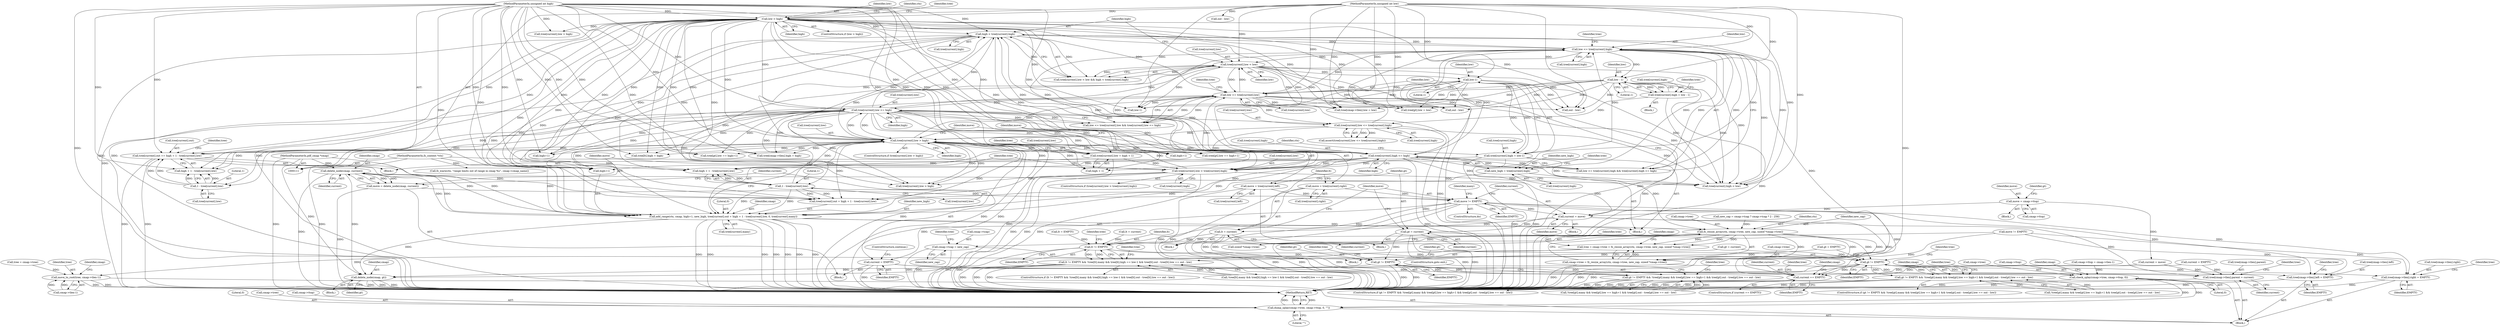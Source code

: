 digraph "0_ghostscript_71ceebcf56e682504da22c4035b39a2d451e8ffd@API" {
"1000222" [label="(Call,delete_node(cmap, current))"];
"1000303" [label="(Call,add_range(ctx, cmap, high+1, new_high, tree[current].out + high + 1 - tree[current].low, 0, tree[current].many))"];
"1000112" [label="(MethodParameterIn,fz_context *ctx)"];
"1000287" [label="(Call,new_high = tree[current].high)"];
"1000278" [label="(Call,high < tree[current].high)"];
"1000123" [label="(Call,low > high)"];
"1000114" [label="(MethodParameterIn,unsigned int low)"];
"1000115" [label="(MethodParameterIn,unsigned int high)"];
"1000175" [label="(Call,tree[current].low <= high)"];
"1000168" [label="(Call,low <= tree[current].low)"];
"1000300" [label="(Call,low-1)"];
"1000271" [label="(Call,tree[current].low < low)"];
"1000232" [label="(Call,low <= tree[current].high)"];
"1000257" [label="(Call,tree[current].low <= tree[current].high)"];
"1000247" [label="(Call,tree[current].high = low - 1)"];
"1000253" [label="(Call,low - 1)"];
"1000294" [label="(Call,tree[current].high = low-1)"];
"1000239" [label="(Call,tree[current].high <= high)"];
"1000332" [label="(Call,tree[current].low > high)"];
"1000208" [label="(Call,tree[current].low > tree[current].high)"];
"1000198" [label="(Call,tree[current].low = high + 1)"];
"1000318" [label="(Call,1 - tree[current].low)"];
"1000183" [label="(Call,tree[current].out += high + 1 - tree[current].low)"];
"1000191" [label="(Call,1 - tree[current].low)"];
"1000222" [label="(Call,delete_node(cmap, current))"];
"1000113" [label="(MethodParameterIn,pdf_cmap *cmap)"];
"1000163" [label="(Call,current = move)"];
"1000145" [label="(Call,move = cmap->ttop)"];
"1000362" [label="(Call,move != EMPTY)"];
"1000220" [label="(Call,move = delete_node(cmap, current))"];
"1000352" [label="(Call,move = tree[current].right)"];
"1000340" [label="(Call,move = tree[current].left)"];
"1000504" [label="(Call,delete_node(cmap, gt))"];
"1000593" [label="(Call,fz_resize_array(ctx, cmap->tree, new_cap, sizeof *cmap->tree))"];
"1000587" [label="(Call,tree = cmap->tree = fz_resize_array(ctx, cmap->tree, new_cap, sizeof *cmap->tree))"];
"1000726" [label="(Call,move_to_root(tree, cmap->tlen-1))"];
"1000589" [label="(Call,cmap->tree = fz_resize_array(ctx, cmap->tree, new_cap, sizeof *cmap->tree))"];
"1000744" [label="(Call,check_splay(cmap->tree, cmap->ttop, 0))"];
"1000752" [label="(Call,dump_splay(cmap->tree, cmap->ttop, 0, \"\"))"];
"1000604" [label="(Call,cmap->tcap = new_cap)"];
"1000347" [label="(Call,gt = current)"];
"1000457" [label="(Call,gt != EMPTY)"];
"1000456" [label="(Call,gt != EMPTY && !tree[gt].many && tree[gt].low == high+1 && tree[gt].out - tree[gt].low == out - low)"];
"1000510" [label="(Call,gt != EMPTY)"];
"1000509" [label="(Call,gt != EMPTY && !tree[gt].many && tree[gt].low == high+1 && tree[gt].out - tree[gt].low == out - low)"];
"1000645" [label="(Call,tree[cmap->tlen].left = EMPTY)"];
"1000654" [label="(Call,tree[cmap->tlen].right = EMPTY)"];
"1000677" [label="(Call,current == EMPTY)"];
"1000359" [label="(Call,lt = current)"];
"1000412" [label="(Call,lt != EMPTY)"];
"1000411" [label="(Call,lt != EMPTY && !tree[lt].many && tree[lt].high == low-1 && tree[lt].out - tree[lt].low == out - low)"];
"1000636" [label="(Call,tree[cmap->tlen].parent = current)"];
"1000225" [label="(Call,current = EMPTY)"];
"1000219" [label="(Block,)"];
"1000457" [label="(Call,gt != EMPTY)"];
"1000253" [label="(Call,low - 1)"];
"1000744" [label="(Call,check_splay(cmap->tree, cmap->ttop, 0))"];
"1000211" [label="(Identifier,tree)"];
"1000246" [label="(Block,)"];
"1000119" [label="(Block,)"];
"1000339" [label="(Block,)"];
"1000325" [label="(Literal,0)"];
"1000208" [label="(Call,tree[current].low > tree[current].high)"];
"1000609" [label="(Call,tree[cmap->tlen].low = low)"];
"1000646" [label="(Call,tree[cmap->tlen].left)"];
"1000608" [label="(Identifier,new_cap)"];
"1000756" [label="(Call,cmap->ttop)"];
"1000333" [label="(Call,tree[current].low)"];
"1000527" [label="(Call,high+1)"];
"1000224" [label="(Identifier,current)"];
"1000167" [label="(Call,low <= tree[current].low && tree[current].low <= high)"];
"1000263" [label="(Call,tree[current].high)"];
"1000201" [label="(Identifier,tree)"];
"1000134" [label="(Call,tree = cmap->tree)"];
"1000448" [label="(Call,tree[lt].high = high)"];
"1000678" [label="(Identifier,current)"];
"1000155" [label="(Call,lt = EMPTY)"];
"1000289" [label="(Call,tree[current].high)"];
"1000270" [label="(Call,tree[current].low < low && high < tree[current].high)"];
"1000645" [label="(Call,tree[cmap->tlen].left = EMPTY)"];
"1000588" [label="(Identifier,tree)"];
"1000302" [label="(Literal,1)"];
"1000124" [label="(Identifier,low)"];
"1000128" [label="(Identifier,ctx)"];
"1000209" [label="(Call,tree[current].low)"];
"1000575" [label="(Call,new_cap = cmap->tcap ? cmap->tcap * 2 : 256)"];
"1000612" [label="(Identifier,tree)"];
"1000458" [label="(Identifier,gt)"];
"1000332" [label="(Call,tree[current].low > high)"];
"1000677" [label="(Call,current == EMPTY)"];
"1000444" [label="(Call,out - low)"];
"1000272" [label="(Call,tree[current].low)"];
"1000231" [label="(Call,low <= tree[current].high && tree[current].high <= high)"];
"1000225" [label="(Call,current = EMPTY)"];
"1000285" [label="(Block,)"];
"1000331" [label="(ControlStructure,if (tree[current].low > high))"];
"1000342" [label="(Call,tree[current].left)"];
"1000361" [label="(Identifier,current)"];
"1000257" [label="(Call,tree[current].low <= tree[current].high)"];
"1000112" [label="(MethodParameterIn,fz_context *ctx)"];
"1000489" [label="(Call,out - low)"];
"1000338" [label="(Identifier,high)"];
"1000657" [label="(Identifier,tree)"];
"1000761" [label="(MethodReturn,RET)"];
"1000590" [label="(Call,cmap->tree)"];
"1000460" [label="(Call,!tree[gt].many && tree[gt].low == high+1 && tree[gt].out - tree[gt].low == out - low)"];
"1000151" [label="(Call,gt = EMPTY)"];
"1000306" [label="(Call,high+1)"];
"1000604" [label="(Call,cmap->tcap = new_cap)"];
"1000193" [label="(Call,tree[current].low)"];
"1000388" [label="(Call,gt = current)"];
"1000369" [label="(Call,current = move)"];
"1000297" [label="(Identifier,tree)"];
"1000690" [label="(Identifier,tree)"];
"1000760" [label="(Literal,\"\")"];
"1000169" [label="(Identifier,low)"];
"1000294" [label="(Call,tree[current].high = low-1)"];
"1000748" [label="(Call,cmap->ttop)"];
"1000451" [label="(Identifier,tree)"];
"1000125" [label="(Identifier,high)"];
"1000288" [label="(Identifier,new_high)"];
"1000637" [label="(Call,tree[cmap->tlen].parent)"];
"1000662" [label="(Identifier,EMPTY)"];
"1000589" [label="(Call,cmap->tree = fz_resize_array(ctx, cmap->tree, new_cap, sizeof *cmap->tree))"];
"1000115" [label="(MethodParameterIn,unsigned int high)"];
"1000568" [label="(Identifier,cmap)"];
"1000728" [label="(Call,cmap->tlen-1)"];
"1000226" [label="(Identifier,current)"];
"1000280" [label="(Call,tree[current].high)"];
"1000176" [label="(Call,tree[current].low)"];
"1000352" [label="(Call,move = tree[current].right)"];
"1000301" [label="(Identifier,low)"];
"1000287" [label="(Call,new_high = tree[current].high)"];
"1000754" [label="(Identifier,cmap)"];
"1000248" [label="(Call,tree[current].high)"];
"1000123" [label="(Call,low > high)"];
"1000354" [label="(Call,tree[current].right)"];
"1000549" [label="(Identifier,tree)"];
"1000184" [label="(Call,tree[current].out)"];
"1000507" [label="(ControlStructure,goto exit;)"];
"1000318" [label="(Call,1 - tree[current].low)"];
"1000727" [label="(Identifier,tree)"];
"1000351" [label="(Block,)"];
"1000513" [label="(Call,!tree[gt].many && tree[gt].low == high+1 && tree[gt].out - tree[gt].low == out - low)"];
"1000726" [label="(Call,move_to_root(tree, cmap->tlen-1))"];
"1000305" [label="(Identifier,cmap)"];
"1000353" [label="(Identifier,move)"];
"1000214" [label="(Call,tree[current].high)"];
"1000682" [label="(Identifier,cmap)"];
"1000464" [label="(Identifier,tree)"];
"1000335" [label="(Identifier,tree)"];
"1000255" [label="(Literal,1)"];
"1000183" [label="(Call,tree[current].out += high + 1 - tree[current].low)"];
"1000232" [label="(Call,low <= tree[current].high)"];
"1000687" [label="(Call,tree[current].low > high)"];
"1000113" [label="(MethodParameterIn,pdf_cmap *cmap)"];
"1000271" [label="(Call,tree[current].low < low)"];
"1000310" [label="(Call,tree[current].out + high + 1 - tree[current].low)"];
"1000594" [label="(Identifier,ctx)"];
"1000254" [label="(Identifier,low)"];
"1000512" [label="(Identifier,EMPTY)"];
"1000165" [label="(Identifier,move)"];
"1000468" [label="(Call,tree[gt].low == high+1)"];
"1000295" [label="(Call,tree[current].high)"];
"1000598" [label="(Identifier,new_cap)"];
"1000648" [label="(Identifier,tree)"];
"1000599" [label="(Call,sizeof *cmap->tree)"];
"1000300" [label="(Call,low-1)"];
"1000320" [label="(Call,tree[current].low)"];
"1000412" [label="(Call,lt != EMPTY)"];
"1000751" [label="(Literal,0)"];
"1000162" [label="(Block,)"];
"1000419" [label="(Identifier,tree)"];
"1000759" [label="(Literal,0)"];
"1000605" [label="(Call,cmap->tcap)"];
"1000363" [label="(Identifier,move)"];
"1000504" [label="(Call,delete_node(cmap, gt))"];
"1000606" [label="(Identifier,cmap)"];
"1000618" [label="(Call,tree[cmap->tlen].high = high)"];
"1000326" [label="(Call,tree[current].many)"];
"1000122" [label="(ControlStructure,if (low > high))"];
"1000247" [label="(Call,tree[current].high = low - 1)"];
"1000189" [label="(Call,high + 1 - tree[current].low)"];
"1000303" [label="(Call,add_range(ctx, cmap, high+1, new_high, tree[current].out + high + 1 - tree[current].low, 0, tree[current].many))"];
"1000240" [label="(Call,tree[current].high)"];
"1000735" [label="(Identifier,cmap)"];
"1000260" [label="(Identifier,tree)"];
"1000147" [label="(Call,cmap->ttop)"];
"1000414" [label="(Identifier,EMPTY)"];
"1000595" [label="(Call,cmap->tree)"];
"1000242" [label="(Identifier,tree)"];
"1000517" [label="(Identifier,tree)"];
"1000168" [label="(Call,low <= tree[current].low)"];
"1000456" [label="(Call,gt != EMPTY && !tree[gt].many && tree[gt].low == high+1 && tree[gt].out - tree[gt].low == out - low)"];
"1000222" [label="(Call,delete_node(cmap, current))"];
"1000373" [label="(Call,tree[current].low > high)"];
"1000474" [label="(Call,high+1)"];
"1000340" [label="(Call,move = tree[current].left)"];
"1000753" [label="(Call,cmap->tree)"];
"1000191" [label="(Call,1 - tree[current].low)"];
"1000506" [label="(Identifier,gt)"];
"1000227" [label="(Identifier,EMPTY)"];
"1000319" [label="(Literal,1)"];
"1000152" [label="(Identifier,gt)"];
"1000348" [label="(Identifier,gt)"];
"1000127" [label="(Call,fz_warn(ctx, \"range limits out of range in cmap %s\", cmap->cmap_name))"];
"1000204" [label="(Call,high + 1)"];
"1000164" [label="(Identifier,current)"];
"1000654" [label="(Call,tree[cmap->tlen].right = EMPTY)"];
"1000492" [label="(Block,)"];
"1000733" [label="(Call,cmap->ttop = cmap->tlen-1)"];
"1000708" [label="(Call,tree[current].high < low)"];
"1000360" [label="(Identifier,lt)"];
"1000239" [label="(Call,tree[current].high <= high)"];
"1000644" [label="(Identifier,current)"];
"1000221" [label="(Identifier,move)"];
"1000316" [label="(Call,high + 1 - tree[current].low)"];
"1000145" [label="(Call,move = cmap->ttop)"];
"1000347" [label="(Call,gt = current)"];
"1000505" [label="(Identifier,cmap)"];
"1000362" [label="(Call,move != EMPTY)"];
"1000745" [label="(Call,cmap->tree)"];
"1000573" [label="(Block,)"];
"1000459" [label="(Identifier,EMPTY)"];
"1000403" [label="(Call,move != EMPTY)"];
"1000199" [label="(Call,tree[current].low)"];
"1000341" [label="(Identifier,move)"];
"1000676" [label="(ControlStructure,if (current == EMPTY))"];
"1000175" [label="(Call,tree[current].low <= high)"];
"1000170" [label="(Call,tree[current].low)"];
"1000359" [label="(Call,lt = current)"];
"1000161" [label="(ControlStructure,do)"];
"1000562" [label="(Call,current = EMPTY)"];
"1000207" [label="(ControlStructure,if (tree[current].low > tree[current].high))"];
"1000510" [label="(Call,gt != EMPTY)"];
"1000163" [label="(Call,current = move)"];
"1000114" [label="(MethodParameterIn,unsigned int low)"];
"1000245" [label="(Identifier,high)"];
"1000636" [label="(Call,tree[cmap->tlen].parent = current)"];
"1000455" [label="(ControlStructure,if (gt != EMPTY && !tree[gt].many && tree[gt].low == high+1 && tree[gt].out - tree[gt].low == out - low))"];
"1000509" [label="(Call,gt != EMPTY && !tree[gt].many && tree[gt].low == high+1 && tree[gt].out - tree[gt].low == out - low)"];
"1000349" [label="(Identifier,current)"];
"1000408" [label="(Identifier,many)"];
"1000546" [label="(Call,tree[gt].low = low)"];
"1000400" [label="(Call,lt = current)"];
"1000258" [label="(Call,tree[current].low)"];
"1000511" [label="(Identifier,gt)"];
"1000364" [label="(Identifier,EMPTY)"];
"1000679" [label="(Identifier,EMPTY)"];
"1000143" [label="(Block,)"];
"1000256" [label="(Call,assert(tree[current].low <= tree[current].high))"];
"1000653" [label="(Identifier,EMPTY)"];
"1000413" [label="(Identifier,lt)"];
"1000411" [label="(Call,lt != EMPTY && !tree[lt].many && tree[lt].high == low-1 && tree[lt].out - tree[lt].low == out - low)"];
"1000593" [label="(Call,fz_resize_array(ctx, cmap->tree, new_cap, sizeof *cmap->tree))"];
"1000220" [label="(Call,move = delete_node(cmap, current))"];
"1000521" [label="(Call,tree[gt].low == high+1)"];
"1000496" [label="(Identifier,tree)"];
"1000655" [label="(Call,tree[cmap->tlen].right)"];
"1000542" [label="(Call,out - low)"];
"1000410" [label="(ControlStructure,if (lt != EMPTY && !tree[lt].many && tree[lt].high == low-1 && tree[lt].out - tree[lt].low == out - low))"];
"1000181" [label="(Identifier,high)"];
"1000135" [label="(Identifier,tree)"];
"1000198" [label="(Call,tree[current].low = high + 1)"];
"1000429" [label="(Call,low-1)"];
"1000233" [label="(Identifier,low)"];
"1000587" [label="(Call,tree = cmap->tree = fz_resize_array(ctx, cmap->tree, new_cap, sizeof *cmap->tree))"];
"1000304" [label="(Identifier,ctx)"];
"1000192" [label="(Literal,1)"];
"1000415" [label="(Call,!tree[lt].many && tree[lt].high == low-1 && tree[lt].out - tree[lt].low == out - low)"];
"1000228" [label="(ControlStructure,continue;)"];
"1000223" [label="(Identifier,cmap)"];
"1000178" [label="(Identifier,tree)"];
"1000278" [label="(Call,high < tree[current].high)"];
"1000234" [label="(Call,tree[current].high)"];
"1000182" [label="(Block,)"];
"1000666" [label="(Identifier,tree)"];
"1000508" [label="(ControlStructure,if (gt != EMPTY && !tree[gt].many && tree[gt].low == high+1 && tree[gt].out - tree[gt].low == out - low))"];
"1000279" [label="(Identifier,high)"];
"1000146" [label="(Identifier,move)"];
"1000752" [label="(Call,dump_splay(cmap->tree, cmap->ttop, 0, \"\"))"];
"1000277" [label="(Identifier,low)"];
"1000309" [label="(Identifier,new_high)"];
"1000222" -> "1000220"  [label="AST: "];
"1000222" -> "1000224"  [label="CFG: "];
"1000223" -> "1000222"  [label="AST: "];
"1000224" -> "1000222"  [label="AST: "];
"1000220" -> "1000222"  [label="CFG: "];
"1000222" -> "1000761"  [label="DDG: "];
"1000222" -> "1000220"  [label="DDG: "];
"1000222" -> "1000220"  [label="DDG: "];
"1000303" -> "1000222"  [label="DDG: "];
"1000113" -> "1000222"  [label="DDG: "];
"1000163" -> "1000222"  [label="DDG: "];
"1000222" -> "1000303"  [label="DDG: "];
"1000222" -> "1000504"  [label="DDG: "];
"1000303" -> "1000285"  [label="AST: "];
"1000303" -> "1000326"  [label="CFG: "];
"1000304" -> "1000303"  [label="AST: "];
"1000305" -> "1000303"  [label="AST: "];
"1000306" -> "1000303"  [label="AST: "];
"1000309" -> "1000303"  [label="AST: "];
"1000310" -> "1000303"  [label="AST: "];
"1000325" -> "1000303"  [label="AST: "];
"1000326" -> "1000303"  [label="AST: "];
"1000335" -> "1000303"  [label="CFG: "];
"1000303" -> "1000761"  [label="DDG: "];
"1000303" -> "1000761"  [label="DDG: "];
"1000303" -> "1000761"  [label="DDG: "];
"1000303" -> "1000761"  [label="DDG: "];
"1000303" -> "1000761"  [label="DDG: "];
"1000303" -> "1000761"  [label="DDG: "];
"1000303" -> "1000761"  [label="DDG: "];
"1000112" -> "1000303"  [label="DDG: "];
"1000287" -> "1000303"  [label="DDG: "];
"1000183" -> "1000303"  [label="DDG: "];
"1000115" -> "1000303"  [label="DDG: "];
"1000123" -> "1000303"  [label="DDG: "];
"1000175" -> "1000303"  [label="DDG: "];
"1000278" -> "1000303"  [label="DDG: "];
"1000332" -> "1000303"  [label="DDG: "];
"1000239" -> "1000303"  [label="DDG: "];
"1000318" -> "1000303"  [label="DDG: "];
"1000318" -> "1000303"  [label="DDG: "];
"1000113" -> "1000303"  [label="DDG: "];
"1000303" -> "1000504"  [label="DDG: "];
"1000303" -> "1000593"  [label="DDG: "];
"1000112" -> "1000111"  [label="AST: "];
"1000112" -> "1000761"  [label="DDG: "];
"1000112" -> "1000127"  [label="DDG: "];
"1000112" -> "1000593"  [label="DDG: "];
"1000287" -> "1000285"  [label="AST: "];
"1000287" -> "1000289"  [label="CFG: "];
"1000288" -> "1000287"  [label="AST: "];
"1000289" -> "1000287"  [label="AST: "];
"1000297" -> "1000287"  [label="CFG: "];
"1000278" -> "1000287"  [label="DDG: "];
"1000239" -> "1000287"  [label="DDG: "];
"1000232" -> "1000287"  [label="DDG: "];
"1000278" -> "1000270"  [label="AST: "];
"1000278" -> "1000280"  [label="CFG: "];
"1000279" -> "1000278"  [label="AST: "];
"1000280" -> "1000278"  [label="AST: "];
"1000270" -> "1000278"  [label="CFG: "];
"1000278" -> "1000761"  [label="DDG: "];
"1000278" -> "1000208"  [label="DDG: "];
"1000278" -> "1000232"  [label="DDG: "];
"1000278" -> "1000270"  [label="DDG: "];
"1000278" -> "1000270"  [label="DDG: "];
"1000123" -> "1000278"  [label="DDG: "];
"1000175" -> "1000278"  [label="DDG: "];
"1000332" -> "1000278"  [label="DDG: "];
"1000239" -> "1000278"  [label="DDG: "];
"1000239" -> "1000278"  [label="DDG: "];
"1000115" -> "1000278"  [label="DDG: "];
"1000232" -> "1000278"  [label="DDG: "];
"1000278" -> "1000306"  [label="DDG: "];
"1000278" -> "1000310"  [label="DDG: "];
"1000278" -> "1000316"  [label="DDG: "];
"1000278" -> "1000332"  [label="DDG: "];
"1000278" -> "1000708"  [label="DDG: "];
"1000123" -> "1000122"  [label="AST: "];
"1000123" -> "1000125"  [label="CFG: "];
"1000124" -> "1000123"  [label="AST: "];
"1000125" -> "1000123"  [label="AST: "];
"1000128" -> "1000123"  [label="CFG: "];
"1000135" -> "1000123"  [label="CFG: "];
"1000123" -> "1000761"  [label="DDG: "];
"1000123" -> "1000761"  [label="DDG: "];
"1000123" -> "1000761"  [label="DDG: "];
"1000114" -> "1000123"  [label="DDG: "];
"1000115" -> "1000123"  [label="DDG: "];
"1000123" -> "1000168"  [label="DDG: "];
"1000123" -> "1000175"  [label="DDG: "];
"1000123" -> "1000183"  [label="DDG: "];
"1000123" -> "1000189"  [label="DDG: "];
"1000123" -> "1000198"  [label="DDG: "];
"1000123" -> "1000204"  [label="DDG: "];
"1000123" -> "1000239"  [label="DDG: "];
"1000123" -> "1000306"  [label="DDG: "];
"1000123" -> "1000310"  [label="DDG: "];
"1000123" -> "1000316"  [label="DDG: "];
"1000123" -> "1000332"  [label="DDG: "];
"1000123" -> "1000373"  [label="DDG: "];
"1000123" -> "1000429"  [label="DDG: "];
"1000123" -> "1000448"  [label="DDG: "];
"1000123" -> "1000468"  [label="DDG: "];
"1000123" -> "1000474"  [label="DDG: "];
"1000123" -> "1000489"  [label="DDG: "];
"1000123" -> "1000521"  [label="DDG: "];
"1000123" -> "1000527"  [label="DDG: "];
"1000123" -> "1000542"  [label="DDG: "];
"1000123" -> "1000546"  [label="DDG: "];
"1000123" -> "1000609"  [label="DDG: "];
"1000123" -> "1000618"  [label="DDG: "];
"1000123" -> "1000687"  [label="DDG: "];
"1000123" -> "1000708"  [label="DDG: "];
"1000114" -> "1000111"  [label="AST: "];
"1000114" -> "1000761"  [label="DDG: "];
"1000114" -> "1000168"  [label="DDG: "];
"1000114" -> "1000232"  [label="DDG: "];
"1000114" -> "1000253"  [label="DDG: "];
"1000114" -> "1000271"  [label="DDG: "];
"1000114" -> "1000300"  [label="DDG: "];
"1000114" -> "1000429"  [label="DDG: "];
"1000114" -> "1000444"  [label="DDG: "];
"1000114" -> "1000489"  [label="DDG: "];
"1000114" -> "1000542"  [label="DDG: "];
"1000114" -> "1000546"  [label="DDG: "];
"1000114" -> "1000609"  [label="DDG: "];
"1000114" -> "1000708"  [label="DDG: "];
"1000115" -> "1000111"  [label="AST: "];
"1000115" -> "1000761"  [label="DDG: "];
"1000115" -> "1000175"  [label="DDG: "];
"1000115" -> "1000183"  [label="DDG: "];
"1000115" -> "1000189"  [label="DDG: "];
"1000115" -> "1000198"  [label="DDG: "];
"1000115" -> "1000204"  [label="DDG: "];
"1000115" -> "1000239"  [label="DDG: "];
"1000115" -> "1000306"  [label="DDG: "];
"1000115" -> "1000310"  [label="DDG: "];
"1000115" -> "1000316"  [label="DDG: "];
"1000115" -> "1000332"  [label="DDG: "];
"1000115" -> "1000373"  [label="DDG: "];
"1000115" -> "1000448"  [label="DDG: "];
"1000115" -> "1000468"  [label="DDG: "];
"1000115" -> "1000474"  [label="DDG: "];
"1000115" -> "1000521"  [label="DDG: "];
"1000115" -> "1000527"  [label="DDG: "];
"1000115" -> "1000618"  [label="DDG: "];
"1000115" -> "1000687"  [label="DDG: "];
"1000175" -> "1000167"  [label="AST: "];
"1000175" -> "1000181"  [label="CFG: "];
"1000176" -> "1000175"  [label="AST: "];
"1000181" -> "1000175"  [label="AST: "];
"1000167" -> "1000175"  [label="CFG: "];
"1000175" -> "1000167"  [label="DDG: "];
"1000175" -> "1000167"  [label="DDG: "];
"1000168" -> "1000175"  [label="DDG: "];
"1000332" -> "1000175"  [label="DDG: "];
"1000175" -> "1000183"  [label="DDG: "];
"1000175" -> "1000189"  [label="DDG: "];
"1000175" -> "1000191"  [label="DDG: "];
"1000175" -> "1000198"  [label="DDG: "];
"1000175" -> "1000204"  [label="DDG: "];
"1000175" -> "1000239"  [label="DDG: "];
"1000175" -> "1000257"  [label="DDG: "];
"1000175" -> "1000271"  [label="DDG: "];
"1000175" -> "1000306"  [label="DDG: "];
"1000175" -> "1000310"  [label="DDG: "];
"1000175" -> "1000316"  [label="DDG: "];
"1000175" -> "1000332"  [label="DDG: "];
"1000175" -> "1000448"  [label="DDG: "];
"1000175" -> "1000468"  [label="DDG: "];
"1000175" -> "1000474"  [label="DDG: "];
"1000175" -> "1000521"  [label="DDG: "];
"1000175" -> "1000527"  [label="DDG: "];
"1000175" -> "1000618"  [label="DDG: "];
"1000175" -> "1000687"  [label="DDG: "];
"1000168" -> "1000167"  [label="AST: "];
"1000168" -> "1000170"  [label="CFG: "];
"1000169" -> "1000168"  [label="AST: "];
"1000170" -> "1000168"  [label="AST: "];
"1000178" -> "1000168"  [label="CFG: "];
"1000167" -> "1000168"  [label="CFG: "];
"1000168" -> "1000761"  [label="DDG: "];
"1000168" -> "1000167"  [label="DDG: "];
"1000168" -> "1000167"  [label="DDG: "];
"1000300" -> "1000168"  [label="DDG: "];
"1000271" -> "1000168"  [label="DDG: "];
"1000253" -> "1000168"  [label="DDG: "];
"1000332" -> "1000168"  [label="DDG: "];
"1000208" -> "1000168"  [label="DDG: "];
"1000168" -> "1000191"  [label="DDG: "];
"1000168" -> "1000232"  [label="DDG: "];
"1000168" -> "1000257"  [label="DDG: "];
"1000168" -> "1000271"  [label="DDG: "];
"1000168" -> "1000429"  [label="DDG: "];
"1000168" -> "1000489"  [label="DDG: "];
"1000168" -> "1000542"  [label="DDG: "];
"1000168" -> "1000546"  [label="DDG: "];
"1000168" -> "1000609"  [label="DDG: "];
"1000168" -> "1000708"  [label="DDG: "];
"1000300" -> "1000294"  [label="AST: "];
"1000300" -> "1000302"  [label="CFG: "];
"1000301" -> "1000300"  [label="AST: "];
"1000302" -> "1000300"  [label="AST: "];
"1000294" -> "1000300"  [label="CFG: "];
"1000300" -> "1000761"  [label="DDG: "];
"1000300" -> "1000294"  [label="DDG: "];
"1000300" -> "1000294"  [label="DDG: "];
"1000271" -> "1000300"  [label="DDG: "];
"1000300" -> "1000429"  [label="DDG: "];
"1000300" -> "1000489"  [label="DDG: "];
"1000300" -> "1000542"  [label="DDG: "];
"1000300" -> "1000546"  [label="DDG: "];
"1000300" -> "1000609"  [label="DDG: "];
"1000300" -> "1000708"  [label="DDG: "];
"1000271" -> "1000270"  [label="AST: "];
"1000271" -> "1000277"  [label="CFG: "];
"1000272" -> "1000271"  [label="AST: "];
"1000277" -> "1000271"  [label="AST: "];
"1000279" -> "1000271"  [label="CFG: "];
"1000270" -> "1000271"  [label="CFG: "];
"1000271" -> "1000761"  [label="DDG: "];
"1000271" -> "1000270"  [label="DDG: "];
"1000271" -> "1000270"  [label="DDG: "];
"1000232" -> "1000271"  [label="DDG: "];
"1000271" -> "1000318"  [label="DDG: "];
"1000271" -> "1000332"  [label="DDG: "];
"1000271" -> "1000429"  [label="DDG: "];
"1000271" -> "1000489"  [label="DDG: "];
"1000271" -> "1000542"  [label="DDG: "];
"1000271" -> "1000546"  [label="DDG: "];
"1000271" -> "1000609"  [label="DDG: "];
"1000271" -> "1000708"  [label="DDG: "];
"1000232" -> "1000231"  [label="AST: "];
"1000232" -> "1000234"  [label="CFG: "];
"1000233" -> "1000232"  [label="AST: "];
"1000234" -> "1000232"  [label="AST: "];
"1000242" -> "1000232"  [label="CFG: "];
"1000231" -> "1000232"  [label="CFG: "];
"1000232" -> "1000761"  [label="DDG: "];
"1000232" -> "1000208"  [label="DDG: "];
"1000232" -> "1000231"  [label="DDG: "];
"1000232" -> "1000231"  [label="DDG: "];
"1000257" -> "1000232"  [label="DDG: "];
"1000294" -> "1000232"  [label="DDG: "];
"1000239" -> "1000232"  [label="DDG: "];
"1000208" -> "1000232"  [label="DDG: "];
"1000232" -> "1000239"  [label="DDG: "];
"1000232" -> "1000253"  [label="DDG: "];
"1000232" -> "1000708"  [label="DDG: "];
"1000257" -> "1000256"  [label="AST: "];
"1000257" -> "1000263"  [label="CFG: "];
"1000258" -> "1000257"  [label="AST: "];
"1000263" -> "1000257"  [label="AST: "];
"1000256" -> "1000257"  [label="CFG: "];
"1000257" -> "1000761"  [label="DDG: "];
"1000257" -> "1000208"  [label="DDG: "];
"1000257" -> "1000256"  [label="DDG: "];
"1000257" -> "1000256"  [label="DDG: "];
"1000247" -> "1000257"  [label="DDG: "];
"1000257" -> "1000332"  [label="DDG: "];
"1000257" -> "1000708"  [label="DDG: "];
"1000247" -> "1000246"  [label="AST: "];
"1000247" -> "1000253"  [label="CFG: "];
"1000248" -> "1000247"  [label="AST: "];
"1000253" -> "1000247"  [label="AST: "];
"1000260" -> "1000247"  [label="CFG: "];
"1000247" -> "1000761"  [label="DDG: "];
"1000253" -> "1000247"  [label="DDG: "];
"1000253" -> "1000247"  [label="DDG: "];
"1000253" -> "1000255"  [label="CFG: "];
"1000254" -> "1000253"  [label="AST: "];
"1000255" -> "1000253"  [label="AST: "];
"1000253" -> "1000761"  [label="DDG: "];
"1000253" -> "1000429"  [label="DDG: "];
"1000253" -> "1000489"  [label="DDG: "];
"1000253" -> "1000542"  [label="DDG: "];
"1000253" -> "1000546"  [label="DDG: "];
"1000253" -> "1000609"  [label="DDG: "];
"1000253" -> "1000708"  [label="DDG: "];
"1000294" -> "1000285"  [label="AST: "];
"1000295" -> "1000294"  [label="AST: "];
"1000304" -> "1000294"  [label="CFG: "];
"1000294" -> "1000761"  [label="DDG: "];
"1000294" -> "1000761"  [label="DDG: "];
"1000294" -> "1000208"  [label="DDG: "];
"1000294" -> "1000708"  [label="DDG: "];
"1000239" -> "1000231"  [label="AST: "];
"1000239" -> "1000245"  [label="CFG: "];
"1000240" -> "1000239"  [label="AST: "];
"1000245" -> "1000239"  [label="AST: "];
"1000231" -> "1000239"  [label="CFG: "];
"1000239" -> "1000761"  [label="DDG: "];
"1000239" -> "1000208"  [label="DDG: "];
"1000239" -> "1000231"  [label="DDG: "];
"1000239" -> "1000231"  [label="DDG: "];
"1000332" -> "1000239"  [label="DDG: "];
"1000239" -> "1000306"  [label="DDG: "];
"1000239" -> "1000310"  [label="DDG: "];
"1000239" -> "1000316"  [label="DDG: "];
"1000239" -> "1000332"  [label="DDG: "];
"1000239" -> "1000708"  [label="DDG: "];
"1000332" -> "1000331"  [label="AST: "];
"1000332" -> "1000338"  [label="CFG: "];
"1000333" -> "1000332"  [label="AST: "];
"1000338" -> "1000332"  [label="AST: "];
"1000341" -> "1000332"  [label="CFG: "];
"1000353" -> "1000332"  [label="CFG: "];
"1000332" -> "1000761"  [label="DDG: "];
"1000332" -> "1000761"  [label="DDG: "];
"1000332" -> "1000761"  [label="DDG: "];
"1000332" -> "1000183"  [label="DDG: "];
"1000332" -> "1000189"  [label="DDG: "];
"1000332" -> "1000198"  [label="DDG: "];
"1000332" -> "1000204"  [label="DDG: "];
"1000332" -> "1000306"  [label="DDG: "];
"1000332" -> "1000310"  [label="DDG: "];
"1000332" -> "1000316"  [label="DDG: "];
"1000208" -> "1000332"  [label="DDG: "];
"1000318" -> "1000332"  [label="DDG: "];
"1000332" -> "1000448"  [label="DDG: "];
"1000332" -> "1000468"  [label="DDG: "];
"1000332" -> "1000474"  [label="DDG: "];
"1000332" -> "1000521"  [label="DDG: "];
"1000332" -> "1000527"  [label="DDG: "];
"1000332" -> "1000618"  [label="DDG: "];
"1000332" -> "1000687"  [label="DDG: "];
"1000332" -> "1000687"  [label="DDG: "];
"1000208" -> "1000207"  [label="AST: "];
"1000208" -> "1000214"  [label="CFG: "];
"1000209" -> "1000208"  [label="AST: "];
"1000214" -> "1000208"  [label="AST: "];
"1000221" -> "1000208"  [label="CFG: "];
"1000335" -> "1000208"  [label="CFG: "];
"1000208" -> "1000761"  [label="DDG: "];
"1000208" -> "1000761"  [label="DDG: "];
"1000208" -> "1000761"  [label="DDG: "];
"1000198" -> "1000208"  [label="DDG: "];
"1000208" -> "1000687"  [label="DDG: "];
"1000208" -> "1000708"  [label="DDG: "];
"1000198" -> "1000182"  [label="AST: "];
"1000198" -> "1000204"  [label="CFG: "];
"1000199" -> "1000198"  [label="AST: "];
"1000204" -> "1000198"  [label="AST: "];
"1000211" -> "1000198"  [label="CFG: "];
"1000198" -> "1000761"  [label="DDG: "];
"1000318" -> "1000316"  [label="AST: "];
"1000318" -> "1000320"  [label="CFG: "];
"1000319" -> "1000318"  [label="AST: "];
"1000320" -> "1000318"  [label="AST: "];
"1000316" -> "1000318"  [label="CFG: "];
"1000318" -> "1000310"  [label="DDG: "];
"1000318" -> "1000310"  [label="DDG: "];
"1000318" -> "1000316"  [label="DDG: "];
"1000318" -> "1000316"  [label="DDG: "];
"1000183" -> "1000182"  [label="AST: "];
"1000183" -> "1000189"  [label="CFG: "];
"1000184" -> "1000183"  [label="AST: "];
"1000189" -> "1000183"  [label="AST: "];
"1000201" -> "1000183"  [label="CFG: "];
"1000183" -> "1000761"  [label="DDG: "];
"1000183" -> "1000761"  [label="DDG: "];
"1000191" -> "1000183"  [label="DDG: "];
"1000191" -> "1000183"  [label="DDG: "];
"1000183" -> "1000310"  [label="DDG: "];
"1000191" -> "1000189"  [label="AST: "];
"1000191" -> "1000193"  [label="CFG: "];
"1000192" -> "1000191"  [label="AST: "];
"1000193" -> "1000191"  [label="AST: "];
"1000189" -> "1000191"  [label="CFG: "];
"1000191" -> "1000189"  [label="DDG: "];
"1000191" -> "1000189"  [label="DDG: "];
"1000113" -> "1000111"  [label="AST: "];
"1000113" -> "1000761"  [label="DDG: "];
"1000113" -> "1000504"  [label="DDG: "];
"1000163" -> "1000162"  [label="AST: "];
"1000163" -> "1000165"  [label="CFG: "];
"1000164" -> "1000163"  [label="AST: "];
"1000165" -> "1000163"  [label="AST: "];
"1000169" -> "1000163"  [label="CFG: "];
"1000145" -> "1000163"  [label="DDG: "];
"1000362" -> "1000163"  [label="DDG: "];
"1000163" -> "1000347"  [label="DDG: "];
"1000163" -> "1000359"  [label="DDG: "];
"1000163" -> "1000636"  [label="DDG: "];
"1000163" -> "1000677"  [label="DDG: "];
"1000145" -> "1000143"  [label="AST: "];
"1000145" -> "1000147"  [label="CFG: "];
"1000146" -> "1000145"  [label="AST: "];
"1000147" -> "1000145"  [label="AST: "];
"1000152" -> "1000145"  [label="CFG: "];
"1000145" -> "1000369"  [label="DDG: "];
"1000362" -> "1000161"  [label="AST: "];
"1000362" -> "1000364"  [label="CFG: "];
"1000363" -> "1000362"  [label="AST: "];
"1000364" -> "1000362"  [label="AST: "];
"1000164" -> "1000362"  [label="CFG: "];
"1000408" -> "1000362"  [label="CFG: "];
"1000362" -> "1000761"  [label="DDG: "];
"1000362" -> "1000761"  [label="DDG: "];
"1000362" -> "1000225"  [label="DDG: "];
"1000220" -> "1000362"  [label="DDG: "];
"1000352" -> "1000362"  [label="DDG: "];
"1000340" -> "1000362"  [label="DDG: "];
"1000362" -> "1000412"  [label="DDG: "];
"1000362" -> "1000645"  [label="DDG: "];
"1000362" -> "1000654"  [label="DDG: "];
"1000362" -> "1000677"  [label="DDG: "];
"1000220" -> "1000219"  [label="AST: "];
"1000221" -> "1000220"  [label="AST: "];
"1000226" -> "1000220"  [label="CFG: "];
"1000220" -> "1000761"  [label="DDG: "];
"1000352" -> "1000351"  [label="AST: "];
"1000352" -> "1000354"  [label="CFG: "];
"1000353" -> "1000352"  [label="AST: "];
"1000354" -> "1000352"  [label="AST: "];
"1000360" -> "1000352"  [label="CFG: "];
"1000352" -> "1000761"  [label="DDG: "];
"1000340" -> "1000339"  [label="AST: "];
"1000340" -> "1000342"  [label="CFG: "];
"1000341" -> "1000340"  [label="AST: "];
"1000342" -> "1000340"  [label="AST: "];
"1000348" -> "1000340"  [label="CFG: "];
"1000340" -> "1000761"  [label="DDG: "];
"1000504" -> "1000492"  [label="AST: "];
"1000504" -> "1000506"  [label="CFG: "];
"1000505" -> "1000504"  [label="AST: "];
"1000506" -> "1000504"  [label="AST: "];
"1000507" -> "1000504"  [label="CFG: "];
"1000504" -> "1000761"  [label="DDG: "];
"1000504" -> "1000761"  [label="DDG: "];
"1000504" -> "1000761"  [label="DDG: "];
"1000457" -> "1000504"  [label="DDG: "];
"1000593" -> "1000589"  [label="AST: "];
"1000593" -> "1000599"  [label="CFG: "];
"1000594" -> "1000593"  [label="AST: "];
"1000595" -> "1000593"  [label="AST: "];
"1000598" -> "1000593"  [label="AST: "];
"1000599" -> "1000593"  [label="AST: "];
"1000589" -> "1000593"  [label="CFG: "];
"1000593" -> "1000761"  [label="DDG: "];
"1000593" -> "1000587"  [label="DDG: "];
"1000593" -> "1000587"  [label="DDG: "];
"1000593" -> "1000587"  [label="DDG: "];
"1000593" -> "1000589"  [label="DDG: "];
"1000593" -> "1000589"  [label="DDG: "];
"1000593" -> "1000589"  [label="DDG: "];
"1000575" -> "1000593"  [label="DDG: "];
"1000593" -> "1000604"  [label="DDG: "];
"1000587" -> "1000573"  [label="AST: "];
"1000587" -> "1000589"  [label="CFG: "];
"1000588" -> "1000587"  [label="AST: "];
"1000589" -> "1000587"  [label="AST: "];
"1000606" -> "1000587"  [label="CFG: "];
"1000589" -> "1000587"  [label="DDG: "];
"1000587" -> "1000726"  [label="DDG: "];
"1000726" -> "1000119"  [label="AST: "];
"1000726" -> "1000728"  [label="CFG: "];
"1000727" -> "1000726"  [label="AST: "];
"1000728" -> "1000726"  [label="AST: "];
"1000735" -> "1000726"  [label="CFG: "];
"1000726" -> "1000761"  [label="DDG: "];
"1000726" -> "1000761"  [label="DDG: "];
"1000134" -> "1000726"  [label="DDG: "];
"1000728" -> "1000726"  [label="DDG: "];
"1000728" -> "1000726"  [label="DDG: "];
"1000590" -> "1000589"  [label="AST: "];
"1000589" -> "1000761"  [label="DDG: "];
"1000589" -> "1000744"  [label="DDG: "];
"1000744" -> "1000119"  [label="AST: "];
"1000744" -> "1000751"  [label="CFG: "];
"1000745" -> "1000744"  [label="AST: "];
"1000748" -> "1000744"  [label="AST: "];
"1000751" -> "1000744"  [label="AST: "];
"1000754" -> "1000744"  [label="CFG: "];
"1000744" -> "1000761"  [label="DDG: "];
"1000733" -> "1000744"  [label="DDG: "];
"1000744" -> "1000752"  [label="DDG: "];
"1000744" -> "1000752"  [label="DDG: "];
"1000752" -> "1000119"  [label="AST: "];
"1000752" -> "1000760"  [label="CFG: "];
"1000753" -> "1000752"  [label="AST: "];
"1000756" -> "1000752"  [label="AST: "];
"1000759" -> "1000752"  [label="AST: "];
"1000760" -> "1000752"  [label="AST: "];
"1000761" -> "1000752"  [label="CFG: "];
"1000752" -> "1000761"  [label="DDG: "];
"1000752" -> "1000761"  [label="DDG: "];
"1000752" -> "1000761"  [label="DDG: "];
"1000604" -> "1000573"  [label="AST: "];
"1000604" -> "1000608"  [label="CFG: "];
"1000605" -> "1000604"  [label="AST: "];
"1000608" -> "1000604"  [label="AST: "];
"1000612" -> "1000604"  [label="CFG: "];
"1000604" -> "1000761"  [label="DDG: "];
"1000604" -> "1000761"  [label="DDG: "];
"1000347" -> "1000339"  [label="AST: "];
"1000347" -> "1000349"  [label="CFG: "];
"1000348" -> "1000347"  [label="AST: "];
"1000349" -> "1000347"  [label="AST: "];
"1000363" -> "1000347"  [label="CFG: "];
"1000347" -> "1000761"  [label="DDG: "];
"1000347" -> "1000761"  [label="DDG: "];
"1000347" -> "1000457"  [label="DDG: "];
"1000347" -> "1000510"  [label="DDG: "];
"1000457" -> "1000456"  [label="AST: "];
"1000457" -> "1000459"  [label="CFG: "];
"1000458" -> "1000457"  [label="AST: "];
"1000459" -> "1000457"  [label="AST: "];
"1000464" -> "1000457"  [label="CFG: "];
"1000456" -> "1000457"  [label="CFG: "];
"1000457" -> "1000761"  [label="DDG: "];
"1000457" -> "1000761"  [label="DDG: "];
"1000457" -> "1000456"  [label="DDG: "];
"1000457" -> "1000456"  [label="DDG: "];
"1000388" -> "1000457"  [label="DDG: "];
"1000151" -> "1000457"  [label="DDG: "];
"1000412" -> "1000457"  [label="DDG: "];
"1000456" -> "1000455"  [label="AST: "];
"1000456" -> "1000460"  [label="CFG: "];
"1000460" -> "1000456"  [label="AST: "];
"1000496" -> "1000456"  [label="CFG: "];
"1000507" -> "1000456"  [label="CFG: "];
"1000456" -> "1000761"  [label="DDG: "];
"1000456" -> "1000761"  [label="DDG: "];
"1000456" -> "1000761"  [label="DDG: "];
"1000460" -> "1000456"  [label="DDG: "];
"1000460" -> "1000456"  [label="DDG: "];
"1000510" -> "1000509"  [label="AST: "];
"1000510" -> "1000512"  [label="CFG: "];
"1000511" -> "1000510"  [label="AST: "];
"1000512" -> "1000510"  [label="AST: "];
"1000517" -> "1000510"  [label="CFG: "];
"1000509" -> "1000510"  [label="CFG: "];
"1000510" -> "1000761"  [label="DDG: "];
"1000510" -> "1000761"  [label="DDG: "];
"1000510" -> "1000509"  [label="DDG: "];
"1000510" -> "1000509"  [label="DDG: "];
"1000388" -> "1000510"  [label="DDG: "];
"1000151" -> "1000510"  [label="DDG: "];
"1000412" -> "1000510"  [label="DDG: "];
"1000510" -> "1000645"  [label="DDG: "];
"1000510" -> "1000654"  [label="DDG: "];
"1000510" -> "1000677"  [label="DDG: "];
"1000509" -> "1000508"  [label="AST: "];
"1000509" -> "1000513"  [label="CFG: "];
"1000513" -> "1000509"  [label="AST: "];
"1000549" -> "1000509"  [label="CFG: "];
"1000568" -> "1000509"  [label="CFG: "];
"1000509" -> "1000761"  [label="DDG: "];
"1000509" -> "1000761"  [label="DDG: "];
"1000509" -> "1000761"  [label="DDG: "];
"1000513" -> "1000509"  [label="DDG: "];
"1000513" -> "1000509"  [label="DDG: "];
"1000645" -> "1000119"  [label="AST: "];
"1000645" -> "1000653"  [label="CFG: "];
"1000646" -> "1000645"  [label="AST: "];
"1000653" -> "1000645"  [label="AST: "];
"1000657" -> "1000645"  [label="CFG: "];
"1000645" -> "1000761"  [label="DDG: "];
"1000403" -> "1000645"  [label="DDG: "];
"1000654" -> "1000119"  [label="AST: "];
"1000654" -> "1000662"  [label="CFG: "];
"1000655" -> "1000654"  [label="AST: "];
"1000662" -> "1000654"  [label="AST: "];
"1000666" -> "1000654"  [label="CFG: "];
"1000654" -> "1000761"  [label="DDG: "];
"1000403" -> "1000654"  [label="DDG: "];
"1000677" -> "1000676"  [label="AST: "];
"1000677" -> "1000679"  [label="CFG: "];
"1000678" -> "1000677"  [label="AST: "];
"1000679" -> "1000677"  [label="AST: "];
"1000682" -> "1000677"  [label="CFG: "];
"1000690" -> "1000677"  [label="CFG: "];
"1000677" -> "1000761"  [label="DDG: "];
"1000677" -> "1000761"  [label="DDG: "];
"1000677" -> "1000761"  [label="DDG: "];
"1000225" -> "1000677"  [label="DDG: "];
"1000562" -> "1000677"  [label="DDG: "];
"1000369" -> "1000677"  [label="DDG: "];
"1000403" -> "1000677"  [label="DDG: "];
"1000359" -> "1000351"  [label="AST: "];
"1000359" -> "1000361"  [label="CFG: "];
"1000360" -> "1000359"  [label="AST: "];
"1000361" -> "1000359"  [label="AST: "];
"1000363" -> "1000359"  [label="CFG: "];
"1000359" -> "1000761"  [label="DDG: "];
"1000359" -> "1000761"  [label="DDG: "];
"1000359" -> "1000412"  [label="DDG: "];
"1000412" -> "1000411"  [label="AST: "];
"1000412" -> "1000414"  [label="CFG: "];
"1000413" -> "1000412"  [label="AST: "];
"1000414" -> "1000412"  [label="AST: "];
"1000419" -> "1000412"  [label="CFG: "];
"1000411" -> "1000412"  [label="CFG: "];
"1000412" -> "1000761"  [label="DDG: "];
"1000412" -> "1000411"  [label="DDG: "];
"1000412" -> "1000411"  [label="DDG: "];
"1000400" -> "1000412"  [label="DDG: "];
"1000155" -> "1000412"  [label="DDG: "];
"1000403" -> "1000412"  [label="DDG: "];
"1000411" -> "1000410"  [label="AST: "];
"1000411" -> "1000415"  [label="CFG: "];
"1000415" -> "1000411"  [label="AST: "];
"1000451" -> "1000411"  [label="CFG: "];
"1000511" -> "1000411"  [label="CFG: "];
"1000411" -> "1000761"  [label="DDG: "];
"1000411" -> "1000761"  [label="DDG: "];
"1000411" -> "1000761"  [label="DDG: "];
"1000415" -> "1000411"  [label="DDG: "];
"1000415" -> "1000411"  [label="DDG: "];
"1000636" -> "1000119"  [label="AST: "];
"1000636" -> "1000644"  [label="CFG: "];
"1000637" -> "1000636"  [label="AST: "];
"1000644" -> "1000636"  [label="AST: "];
"1000648" -> "1000636"  [label="CFG: "];
"1000636" -> "1000761"  [label="DDG: "];
"1000225" -> "1000636"  [label="DDG: "];
"1000562" -> "1000636"  [label="DDG: "];
"1000369" -> "1000636"  [label="DDG: "];
"1000225" -> "1000219"  [label="AST: "];
"1000225" -> "1000227"  [label="CFG: "];
"1000226" -> "1000225"  [label="AST: "];
"1000227" -> "1000225"  [label="AST: "];
"1000228" -> "1000225"  [label="CFG: "];
"1000225" -> "1000761"  [label="DDG: "];
}
